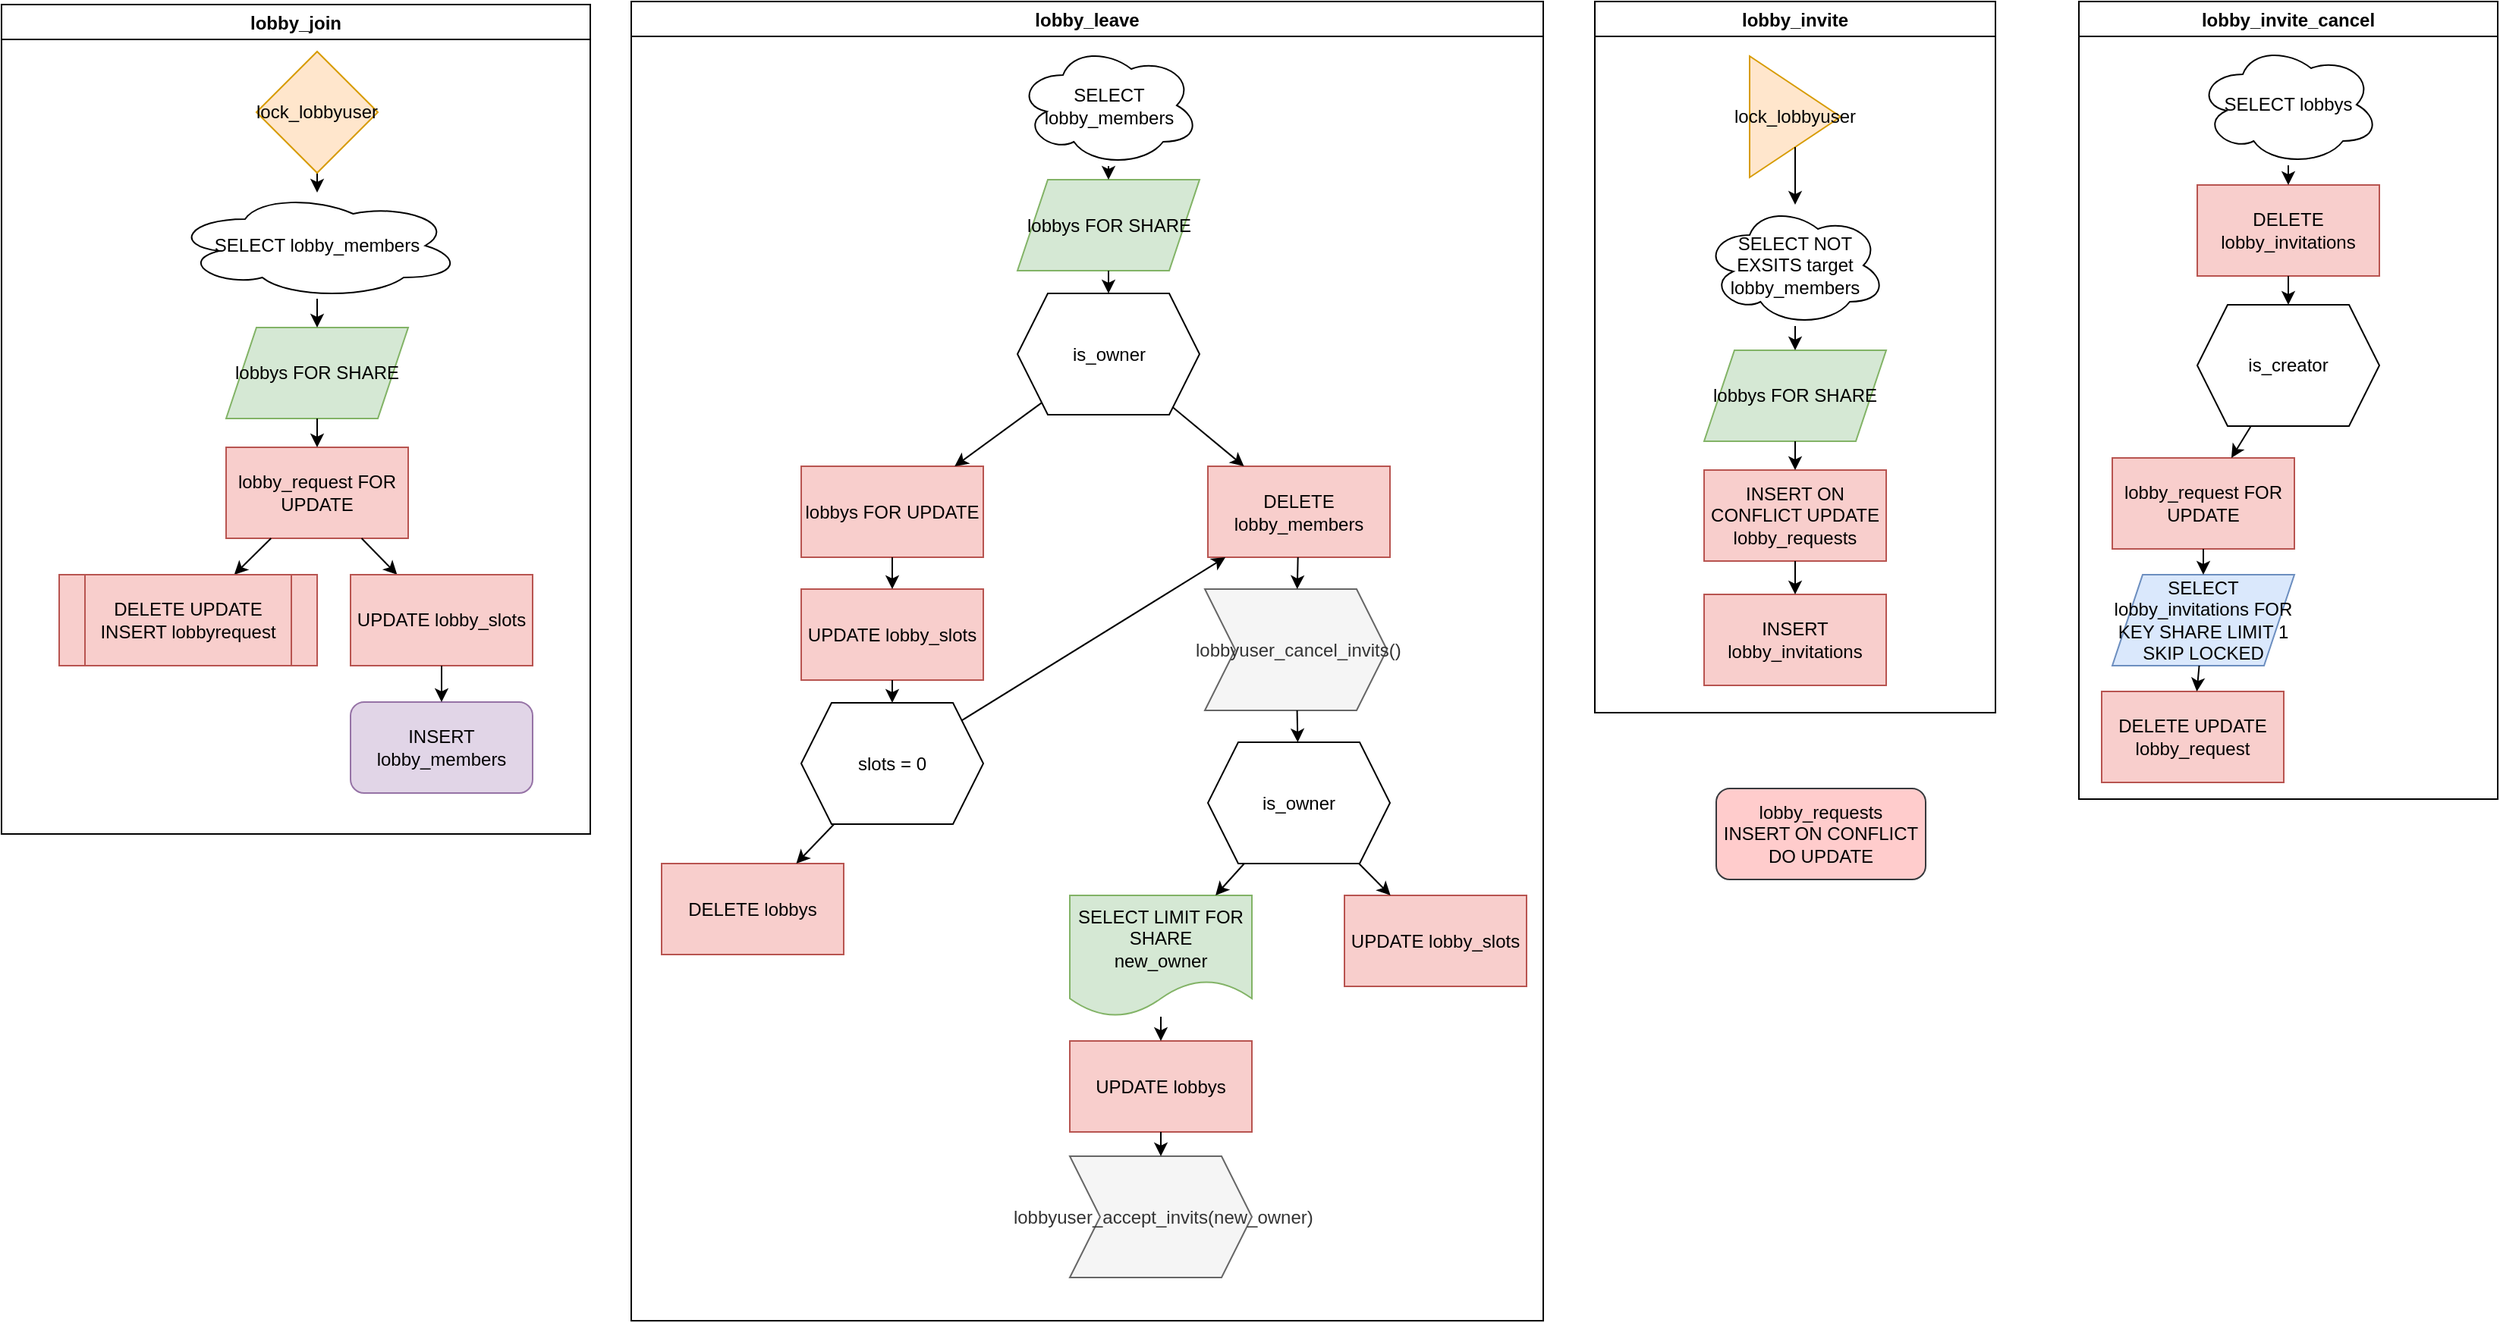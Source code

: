 <mxfile version="17.4.2" type="device"><diagram id="5n8HYII4dps_oQGfJcv4" name="Page-1"><mxGraphModel dx="2297" dy="951" grid="0" gridSize="10" guides="1" tooltips="1" connect="1" arrows="1" fold="1" page="0" pageScale="1" pageWidth="827" pageHeight="1169" math="0" shadow="0"><root><mxCell id="0"/><mxCell id="1" parent="0"/><mxCell id="jAlTLmNeURXq8MkzZGfx-23" value="lobby_join" style="swimlane;" vertex="1" parent="1"><mxGeometry x="-754" y="3" width="388" height="547" as="geometry"><mxRectangle x="-1070" y="6" width="87" height="23" as="alternateBounds"/></mxGeometry></mxCell><mxCell id="jAlTLmNeURXq8MkzZGfx-2" value="SELECT lobby_members" style="ellipse;shape=cloud;whiteSpace=wrap;html=1;" vertex="1" parent="jAlTLmNeURXq8MkzZGfx-23"><mxGeometry x="113" y="124" width="190" height="70" as="geometry"/></mxCell><mxCell id="jAlTLmNeURXq8MkzZGfx-5" value="lobbys FOR SHARE" style="shape=parallelogram;perimeter=parallelogramPerimeter;whiteSpace=wrap;html=1;fixedSize=1;fillColor=#d5e8d4;strokeColor=#82b366;" vertex="1" parent="jAlTLmNeURXq8MkzZGfx-23"><mxGeometry x="148" y="213" width="120" height="60" as="geometry"/></mxCell><mxCell id="jAlTLmNeURXq8MkzZGfx-6" value="lobby_request FOR UPDATE" style="rounded=0;whiteSpace=wrap;html=1;fillColor=#f8cecc;strokeColor=#b85450;" vertex="1" parent="jAlTLmNeURXq8MkzZGfx-23"><mxGeometry x="148" y="292" width="120" height="60" as="geometry"/></mxCell><mxCell id="jAlTLmNeURXq8MkzZGfx-8" value="" style="endArrow=classic;html=1;rounded=0;" edge="1" parent="jAlTLmNeURXq8MkzZGfx-23" source="jAlTLmNeURXq8MkzZGfx-6" target="jAlTLmNeURXq8MkzZGfx-18"><mxGeometry width="50" height="50" relative="1" as="geometry"><mxPoint x="113" y="391" as="sourcePoint"/><mxPoint x="161.333" y="496" as="targetPoint"/></mxGeometry></mxCell><mxCell id="jAlTLmNeURXq8MkzZGfx-9" value="" style="endArrow=classic;html=1;rounded=0;" edge="1" parent="jAlTLmNeURXq8MkzZGfx-23" source="jAlTLmNeURXq8MkzZGfx-6" target="jAlTLmNeURXq8MkzZGfx-19"><mxGeometry width="50" height="50" relative="1" as="geometry"><mxPoint x="199.25" y="441" as="sourcePoint"/><mxPoint x="302.111" y="496" as="targetPoint"/></mxGeometry></mxCell><mxCell id="jAlTLmNeURXq8MkzZGfx-12" value="" style="endArrow=classic;html=1;rounded=0;" edge="1" parent="jAlTLmNeURXq8MkzZGfx-23" source="jAlTLmNeURXq8MkzZGfx-17" target="jAlTLmNeURXq8MkzZGfx-2"><mxGeometry width="50" height="50" relative="1" as="geometry"><mxPoint x="208" y="79" as="sourcePoint"/><mxPoint x="613" y="351" as="targetPoint"/></mxGeometry></mxCell><mxCell id="jAlTLmNeURXq8MkzZGfx-13" value="" style="endArrow=classic;html=1;rounded=0;" edge="1" parent="jAlTLmNeURXq8MkzZGfx-23" source="jAlTLmNeURXq8MkzZGfx-2" target="jAlTLmNeURXq8MkzZGfx-5"><mxGeometry width="50" height="50" relative="1" as="geometry"><mxPoint x="563" y="401" as="sourcePoint"/><mxPoint x="323" y="261" as="targetPoint"/></mxGeometry></mxCell><mxCell id="jAlTLmNeURXq8MkzZGfx-14" value="" style="endArrow=classic;html=1;rounded=0;" edge="1" parent="jAlTLmNeURXq8MkzZGfx-23" source="jAlTLmNeURXq8MkzZGfx-5" target="jAlTLmNeURXq8MkzZGfx-6"><mxGeometry width="50" height="50" relative="1" as="geometry"><mxPoint x="218" y="271" as="sourcePoint"/><mxPoint x="218" y="231" as="targetPoint"/></mxGeometry></mxCell><mxCell id="jAlTLmNeURXq8MkzZGfx-17" value="lock_lobbyuser" style="rhombus;whiteSpace=wrap;html=1;fillColor=#ffe6cc;strokeColor=#d79b00;" vertex="1" parent="jAlTLmNeURXq8MkzZGfx-23"><mxGeometry x="168" y="31" width="80" height="80" as="geometry"/></mxCell><mxCell id="jAlTLmNeURXq8MkzZGfx-19" value="UPDATE lobby_slots" style="rounded=0;whiteSpace=wrap;html=1;fillColor=#f8cecc;strokeColor=#b85450;" vertex="1" parent="jAlTLmNeURXq8MkzZGfx-23"><mxGeometry x="230" y="376" width="120" height="60" as="geometry"/></mxCell><mxCell id="jAlTLmNeURXq8MkzZGfx-20" value="INSERT lobby_members" style="rounded=1;whiteSpace=wrap;html=1;fillColor=#e1d5e7;strokeColor=#9673a6;" vertex="1" parent="jAlTLmNeURXq8MkzZGfx-23"><mxGeometry x="230" y="460" width="120" height="60" as="geometry"/></mxCell><mxCell id="jAlTLmNeURXq8MkzZGfx-21" value="" style="endArrow=classic;html=1;rounded=0;" edge="1" parent="jAlTLmNeURXq8MkzZGfx-23" source="jAlTLmNeURXq8MkzZGfx-19" target="jAlTLmNeURXq8MkzZGfx-20"><mxGeometry width="50" height="50" relative="1" as="geometry"><mxPoint x="242.307" y="431" as="sourcePoint"/><mxPoint x="367" y="452" as="targetPoint"/></mxGeometry></mxCell><mxCell id="jAlTLmNeURXq8MkzZGfx-18" value="DELETE UPDATE INSERT lobbyrequest" style="shape=process;whiteSpace=wrap;html=1;backgroundOutline=1;fillColor=#f8cecc;strokeColor=#b85450;" vertex="1" parent="jAlTLmNeURXq8MkzZGfx-23"><mxGeometry x="38" y="376" width="170" height="60" as="geometry"/></mxCell><mxCell id="jAlTLmNeURXq8MkzZGfx-24" value="lobby_leave" style="swimlane;" vertex="1" parent="1"><mxGeometry x="-339" y="1" width="601" height="870" as="geometry"><mxRectangle x="-152" y="-74" width="96" height="23" as="alternateBounds"/></mxGeometry></mxCell><mxCell id="jAlTLmNeURXq8MkzZGfx-25" value="SELECT lobby_members" style="ellipse;shape=cloud;whiteSpace=wrap;html=1;" vertex="1" parent="jAlTLmNeURXq8MkzZGfx-24"><mxGeometry x="254.5" y="28.5" width="120" height="80" as="geometry"/></mxCell><mxCell id="jAlTLmNeURXq8MkzZGfx-26" value="lobbys FOR SHARE" style="shape=parallelogram;perimeter=parallelogramPerimeter;whiteSpace=wrap;html=1;fixedSize=1;fillColor=#d5e8d4;strokeColor=#82b366;" vertex="1" parent="jAlTLmNeURXq8MkzZGfx-24"><mxGeometry x="254.5" y="117.5" width="120" height="60" as="geometry"/></mxCell><mxCell id="jAlTLmNeURXq8MkzZGfx-28" value="is_owner" style="shape=hexagon;perimeter=hexagonPerimeter2;whiteSpace=wrap;html=1;fixedSize=1;" vertex="1" parent="jAlTLmNeURXq8MkzZGfx-24"><mxGeometry x="254.5" y="192.5" width="120" height="80" as="geometry"/></mxCell><mxCell id="jAlTLmNeURXq8MkzZGfx-30" value="lobbys FOR UPDATE" style="rounded=0;whiteSpace=wrap;html=1;fillColor=#f8cecc;strokeColor=#b85450;" vertex="1" parent="jAlTLmNeURXq8MkzZGfx-24"><mxGeometry x="112" y="306.5" width="120" height="60" as="geometry"/></mxCell><mxCell id="jAlTLmNeURXq8MkzZGfx-31" value="UPDATE lobby_slots" style="rounded=0;whiteSpace=wrap;html=1;fillColor=#f8cecc;strokeColor=#b85450;" vertex="1" parent="jAlTLmNeURXq8MkzZGfx-24"><mxGeometry x="112" y="387.5" width="120" height="60" as="geometry"/></mxCell><mxCell id="jAlTLmNeURXq8MkzZGfx-32" value="slots = 0" style="shape=hexagon;perimeter=hexagonPerimeter2;whiteSpace=wrap;html=1;fixedSize=1;" vertex="1" parent="jAlTLmNeURXq8MkzZGfx-24"><mxGeometry x="112" y="462.5" width="120" height="80" as="geometry"/></mxCell><mxCell id="jAlTLmNeURXq8MkzZGfx-33" value="DELETE lobbys" style="rounded=0;whiteSpace=wrap;html=1;fillColor=#f8cecc;strokeColor=#b85450;" vertex="1" parent="jAlTLmNeURXq8MkzZGfx-24"><mxGeometry x="20" y="568.5" width="120" height="60" as="geometry"/></mxCell><mxCell id="jAlTLmNeURXq8MkzZGfx-34" value="DELETE lobby_members" style="rounded=0;whiteSpace=wrap;html=1;fillColor=#f8cecc;strokeColor=#b85450;" vertex="1" parent="jAlTLmNeURXq8MkzZGfx-24"><mxGeometry x="380" y="306.5" width="120" height="60" as="geometry"/></mxCell><mxCell id="jAlTLmNeURXq8MkzZGfx-35" value="" style="endArrow=classic;html=1;rounded=0;" edge="1" parent="jAlTLmNeURXq8MkzZGfx-24" source="jAlTLmNeURXq8MkzZGfx-25" target="jAlTLmNeURXq8MkzZGfx-26"><mxGeometry width="50" height="50" relative="1" as="geometry"><mxPoint x="274" y="488.5" as="sourcePoint"/><mxPoint x="324" y="438.5" as="targetPoint"/></mxGeometry></mxCell><mxCell id="jAlTLmNeURXq8MkzZGfx-36" value="" style="endArrow=classic;html=1;rounded=0;" edge="1" parent="jAlTLmNeURXq8MkzZGfx-24" source="jAlTLmNeURXq8MkzZGfx-26" target="jAlTLmNeURXq8MkzZGfx-28"><mxGeometry width="50" height="50" relative="1" as="geometry"><mxPoint x="274" y="488.5" as="sourcePoint"/><mxPoint x="324" y="438.5" as="targetPoint"/></mxGeometry></mxCell><mxCell id="jAlTLmNeURXq8MkzZGfx-37" value="" style="endArrow=classic;html=1;rounded=0;" edge="1" parent="jAlTLmNeURXq8MkzZGfx-24" source="jAlTLmNeURXq8MkzZGfx-28" target="jAlTLmNeURXq8MkzZGfx-30"><mxGeometry width="50" height="50" relative="1" as="geometry"><mxPoint x="434" y="488.5" as="sourcePoint"/><mxPoint x="484" y="438.5" as="targetPoint"/></mxGeometry></mxCell><mxCell id="jAlTLmNeURXq8MkzZGfx-38" value="" style="endArrow=classic;html=1;rounded=0;" edge="1" parent="jAlTLmNeURXq8MkzZGfx-24" source="jAlTLmNeURXq8MkzZGfx-30" target="jAlTLmNeURXq8MkzZGfx-31"><mxGeometry width="50" height="50" relative="1" as="geometry"><mxPoint x="279.722" y="323.943" as="sourcePoint"/><mxPoint x="217.126" y="366.5" as="targetPoint"/></mxGeometry></mxCell><mxCell id="jAlTLmNeURXq8MkzZGfx-39" value="" style="endArrow=classic;html=1;rounded=0;" edge="1" parent="jAlTLmNeURXq8MkzZGfx-24" source="jAlTLmNeURXq8MkzZGfx-31" target="jAlTLmNeURXq8MkzZGfx-32"><mxGeometry width="50" height="50" relative="1" as="geometry"><mxPoint x="434" y="488.5" as="sourcePoint"/><mxPoint x="484" y="438.5" as="targetPoint"/></mxGeometry></mxCell><mxCell id="jAlTLmNeURXq8MkzZGfx-40" value="" style="endArrow=classic;html=1;rounded=0;" edge="1" parent="jAlTLmNeURXq8MkzZGfx-24" source="jAlTLmNeURXq8MkzZGfx-32" target="jAlTLmNeURXq8MkzZGfx-33"><mxGeometry width="50" height="50" relative="1" as="geometry"><mxPoint x="290" y="546.5" as="sourcePoint"/><mxPoint x="340" y="496.5" as="targetPoint"/></mxGeometry></mxCell><mxCell id="jAlTLmNeURXq8MkzZGfx-41" value="" style="endArrow=classic;html=1;rounded=0;" edge="1" parent="jAlTLmNeURXq8MkzZGfx-24" source="jAlTLmNeURXq8MkzZGfx-32" target="jAlTLmNeURXq8MkzZGfx-34"><mxGeometry width="50" height="50" relative="1" as="geometry"><mxPoint x="128.725" y="625.95" as="sourcePoint"/><mxPoint x="70.233" y="667.5" as="targetPoint"/></mxGeometry></mxCell><mxCell id="jAlTLmNeURXq8MkzZGfx-42" value="" style="endArrow=classic;html=1;rounded=0;" edge="1" parent="jAlTLmNeURXq8MkzZGfx-24" source="jAlTLmNeURXq8MkzZGfx-28" target="jAlTLmNeURXq8MkzZGfx-34"><mxGeometry width="50" height="50" relative="1" as="geometry"><mxPoint x="218.389" y="565.277" as="sourcePoint"/><mxPoint x="418.404" y="436.5" as="targetPoint"/></mxGeometry></mxCell><mxCell id="jAlTLmNeURXq8MkzZGfx-43" value="&amp;nbsp;lobbyuser_cancel_invits()" style="shape=step;perimeter=stepPerimeter;whiteSpace=wrap;html=1;fixedSize=1;fillColor=#f5f5f5;fontColor=#333333;strokeColor=#666666;" vertex="1" parent="jAlTLmNeURXq8MkzZGfx-24"><mxGeometry x="378" y="387.5" width="120" height="80" as="geometry"/></mxCell><mxCell id="jAlTLmNeURXq8MkzZGfx-44" value="is_owner" style="shape=hexagon;perimeter=hexagonPerimeter2;whiteSpace=wrap;html=1;fixedSize=1;" vertex="1" parent="jAlTLmNeURXq8MkzZGfx-24"><mxGeometry x="380" y="488.5" width="120" height="80" as="geometry"/></mxCell><mxCell id="jAlTLmNeURXq8MkzZGfx-45" value="SELECT LIMIT FOR SHARE&lt;br&gt;new_owner" style="shape=document;whiteSpace=wrap;html=1;boundedLbl=1;fillColor=#d5e8d4;strokeColor=#82b366;" vertex="1" parent="jAlTLmNeURXq8MkzZGfx-24"><mxGeometry x="289" y="589.5" width="120" height="80" as="geometry"/></mxCell><mxCell id="jAlTLmNeURXq8MkzZGfx-46" value="UPDATE lobbys" style="rounded=0;whiteSpace=wrap;html=1;fillColor=#f8cecc;strokeColor=#b85450;" vertex="1" parent="jAlTLmNeURXq8MkzZGfx-24"><mxGeometry x="289" y="685.5" width="120" height="60" as="geometry"/></mxCell><mxCell id="jAlTLmNeURXq8MkzZGfx-47" value="&amp;nbsp;lobbyuser_accept_invits(new_owner)" style="shape=step;perimeter=stepPerimeter;whiteSpace=wrap;html=1;fixedSize=1;fillColor=#f5f5f5;fontColor=#333333;strokeColor=#666666;" vertex="1" parent="jAlTLmNeURXq8MkzZGfx-24"><mxGeometry x="289" y="761.5" width="120" height="80" as="geometry"/></mxCell><mxCell id="jAlTLmNeURXq8MkzZGfx-48" value="UPDATE lobby_slots" style="rounded=0;whiteSpace=wrap;html=1;fillColor=#f8cecc;strokeColor=#b85450;" vertex="1" parent="jAlTLmNeURXq8MkzZGfx-24"><mxGeometry x="470" y="589.5" width="120" height="60" as="geometry"/></mxCell><mxCell id="jAlTLmNeURXq8MkzZGfx-49" value="" style="endArrow=classic;html=1;rounded=0;" edge="1" parent="jAlTLmNeURXq8MkzZGfx-24" source="jAlTLmNeURXq8MkzZGfx-34" target="jAlTLmNeURXq8MkzZGfx-43"><mxGeometry width="50" height="50" relative="1" as="geometry"><mxPoint x="218.389" y="565.277" as="sourcePoint"/><mxPoint x="418.404" y="436.5" as="targetPoint"/></mxGeometry></mxCell><mxCell id="jAlTLmNeURXq8MkzZGfx-50" value="" style="endArrow=classic;html=1;rounded=0;" edge="1" parent="jAlTLmNeURXq8MkzZGfx-24" source="jAlTLmNeURXq8MkzZGfx-43" target="jAlTLmNeURXq8MkzZGfx-44"><mxGeometry width="50" height="50" relative="1" as="geometry"><mxPoint x="593" y="519.5" as="sourcePoint"/><mxPoint x="465" y="492.5" as="targetPoint"/></mxGeometry></mxCell><mxCell id="jAlTLmNeURXq8MkzZGfx-52" value="" style="endArrow=classic;html=1;rounded=0;" edge="1" parent="jAlTLmNeURXq8MkzZGfx-24" source="jAlTLmNeURXq8MkzZGfx-44" target="jAlTLmNeURXq8MkzZGfx-48"><mxGeometry width="50" height="50" relative="1" as="geometry"><mxPoint x="465" y="572.5" as="sourcePoint"/><mxPoint x="465" y="624.5" as="targetPoint"/></mxGeometry></mxCell><mxCell id="jAlTLmNeURXq8MkzZGfx-53" value="" style="endArrow=classic;html=1;rounded=0;" edge="1" parent="jAlTLmNeURXq8MkzZGfx-24" source="jAlTLmNeURXq8MkzZGfx-44" target="jAlTLmNeURXq8MkzZGfx-45"><mxGeometry width="50" height="50" relative="1" as="geometry"><mxPoint x="511.813" y="690.874" as="sourcePoint"/><mxPoint x="553.75" y="714.5" as="targetPoint"/></mxGeometry></mxCell><mxCell id="jAlTLmNeURXq8MkzZGfx-54" value="" style="endArrow=classic;html=1;rounded=0;" edge="1" parent="jAlTLmNeURXq8MkzZGfx-24" source="jAlTLmNeURXq8MkzZGfx-45" target="jAlTLmNeURXq8MkzZGfx-46"><mxGeometry width="50" height="50" relative="1" as="geometry"><mxPoint x="418.559" y="691.619" as="sourcePoint"/><mxPoint x="333" y="835.5" as="targetPoint"/></mxGeometry></mxCell><mxCell id="jAlTLmNeURXq8MkzZGfx-55" value="" style="endArrow=classic;html=1;rounded=0;" edge="1" parent="jAlTLmNeURXq8MkzZGfx-24" source="jAlTLmNeURXq8MkzZGfx-46" target="jAlTLmNeURXq8MkzZGfx-47"><mxGeometry width="50" height="50" relative="1" as="geometry"><mxPoint x="328" y="826.5" as="sourcePoint"/><mxPoint x="328.0" y="807.5" as="targetPoint"/></mxGeometry></mxCell><mxCell id="jAlTLmNeURXq8MkzZGfx-56" value="lobby_invite" style="swimlane;" vertex="1" parent="1"><mxGeometry x="296" y="1" width="264" height="469" as="geometry"><mxRectangle x="-29" y="-74" width="97" height="23" as="alternateBounds"/></mxGeometry></mxCell><mxCell id="jAlTLmNeURXq8MkzZGfx-58" value="lock_lobbyuser" style="triangle;whiteSpace=wrap;html=1;fillColor=#ffe6cc;strokeColor=#d79b00;" vertex="1" parent="jAlTLmNeURXq8MkzZGfx-56"><mxGeometry x="102" y="36" width="60" height="80" as="geometry"/></mxCell><mxCell id="jAlTLmNeURXq8MkzZGfx-59" value="SELECT NOT EXSITS target lobby_members" style="ellipse;shape=cloud;whiteSpace=wrap;html=1;strokeColor=default;fillColor=default;" vertex="1" parent="jAlTLmNeURXq8MkzZGfx-56"><mxGeometry x="72" y="134" width="120" height="80" as="geometry"/></mxCell><mxCell id="jAlTLmNeURXq8MkzZGfx-61" value="lobbys FOR SHARE" style="shape=parallelogram;perimeter=parallelogramPerimeter;whiteSpace=wrap;html=1;fixedSize=1;strokeColor=#82b366;fillColor=#d5e8d4;" vertex="1" parent="jAlTLmNeURXq8MkzZGfx-56"><mxGeometry x="72" y="230" width="120" height="60" as="geometry"/></mxCell><mxCell id="jAlTLmNeURXq8MkzZGfx-62" value="INSERT ON CONFLICT UPDATE&lt;br&gt;lobby_requests" style="rounded=0;whiteSpace=wrap;html=1;strokeColor=#b85450;fillColor=#f8cecc;" vertex="1" parent="jAlTLmNeURXq8MkzZGfx-56"><mxGeometry x="72" y="309" width="120" height="60" as="geometry"/></mxCell><mxCell id="jAlTLmNeURXq8MkzZGfx-63" value="INSERT lobby_invitations" style="rounded=0;whiteSpace=wrap;html=1;strokeColor=#b85450;fillColor=#f8cecc;" vertex="1" parent="jAlTLmNeURXq8MkzZGfx-56"><mxGeometry x="72" y="391" width="120" height="60" as="geometry"/></mxCell><mxCell id="jAlTLmNeURXq8MkzZGfx-64" value="" style="endArrow=classic;html=1;rounded=0;" edge="1" parent="jAlTLmNeURXq8MkzZGfx-56" source="jAlTLmNeURXq8MkzZGfx-58" target="jAlTLmNeURXq8MkzZGfx-59"><mxGeometry width="50" height="50" relative="1" as="geometry"><mxPoint x="165.5" y="350" as="sourcePoint"/><mxPoint x="215.5" y="300" as="targetPoint"/></mxGeometry></mxCell><mxCell id="jAlTLmNeURXq8MkzZGfx-65" value="" style="endArrow=classic;html=1;rounded=0;" edge="1" parent="jAlTLmNeURXq8MkzZGfx-56" source="jAlTLmNeURXq8MkzZGfx-59" target="jAlTLmNeURXq8MkzZGfx-61"><mxGeometry width="50" height="50" relative="1" as="geometry"><mxPoint x="141.642" y="106.239" as="sourcePoint"/><mxPoint x="140.975" y="144.006" as="targetPoint"/></mxGeometry></mxCell><mxCell id="jAlTLmNeURXq8MkzZGfx-66" value="" style="endArrow=classic;html=1;rounded=0;" edge="1" parent="jAlTLmNeURXq8MkzZGfx-56" source="jAlTLmNeURXq8MkzZGfx-61" target="jAlTLmNeURXq8MkzZGfx-62"><mxGeometry width="50" height="50" relative="1" as="geometry"><mxPoint x="132.5" y="271" as="sourcePoint"/><mxPoint x="142.0" y="249" as="targetPoint"/></mxGeometry></mxCell><mxCell id="jAlTLmNeURXq8MkzZGfx-67" value="" style="endArrow=classic;html=1;rounded=0;" edge="1" parent="jAlTLmNeURXq8MkzZGfx-56" source="jAlTLmNeURXq8MkzZGfx-62" target="jAlTLmNeURXq8MkzZGfx-63"><mxGeometry width="50" height="50" relative="1" as="geometry"><mxPoint x="142.0" y="309" as="sourcePoint"/><mxPoint x="142.0" y="347.0" as="targetPoint"/></mxGeometry></mxCell><mxCell id="jAlTLmNeURXq8MkzZGfx-68" value="lobby_invite_cancel" style="swimlane;strokeColor=default;fillColor=default;" vertex="1" parent="1"><mxGeometry x="615" y="1" width="276" height="526" as="geometry"><mxRectangle x="233" y="94" width="141" height="23" as="alternateBounds"/></mxGeometry></mxCell><mxCell id="jAlTLmNeURXq8MkzZGfx-69" value="SELECT lobbys" style="ellipse;shape=cloud;whiteSpace=wrap;html=1;strokeColor=default;fillColor=default;" vertex="1" parent="jAlTLmNeURXq8MkzZGfx-68"><mxGeometry x="78" y="28" width="120" height="80" as="geometry"/></mxCell><mxCell id="jAlTLmNeURXq8MkzZGfx-70" value="DELETE lobby_invitations" style="rounded=0;whiteSpace=wrap;html=1;strokeColor=#b85450;fillColor=#f8cecc;" vertex="1" parent="jAlTLmNeURXq8MkzZGfx-68"><mxGeometry x="78" y="121" width="120" height="60" as="geometry"/></mxCell><mxCell id="jAlTLmNeURXq8MkzZGfx-79" value="" style="endArrow=classic;html=1;rounded=0;" edge="1" parent="jAlTLmNeURXq8MkzZGfx-68" source="jAlTLmNeURXq8MkzZGfx-69" target="jAlTLmNeURXq8MkzZGfx-70"><mxGeometry width="50" height="50" relative="1" as="geometry"><mxPoint x="179" y="128" as="sourcePoint"/><mxPoint x="179" y="144" as="targetPoint"/></mxGeometry></mxCell><mxCell id="jAlTLmNeURXq8MkzZGfx-76" value="DELETE UPDATE lobby_request" style="rounded=0;whiteSpace=wrap;html=1;strokeColor=#b85450;fillColor=#f8cecc;" vertex="1" parent="jAlTLmNeURXq8MkzZGfx-68"><mxGeometry x="15" y="455" width="120" height="60" as="geometry"/></mxCell><mxCell id="jAlTLmNeURXq8MkzZGfx-74" value="SELECT lobby_invitations FOR KEY SHARE LIMIT 1 SKIP LOCKED" style="shape=parallelogram;perimeter=parallelogramPerimeter;whiteSpace=wrap;html=1;fixedSize=1;strokeColor=#6c8ebf;fillColor=#dae8fc;" vertex="1" parent="jAlTLmNeURXq8MkzZGfx-68"><mxGeometry x="22" y="378" width="120" height="60" as="geometry"/></mxCell><mxCell id="jAlTLmNeURXq8MkzZGfx-71" value="lobby_request FOR UPDATE" style="rounded=0;whiteSpace=wrap;html=1;strokeColor=#b85450;fillColor=#f8cecc;" vertex="1" parent="jAlTLmNeURXq8MkzZGfx-68"><mxGeometry x="22" y="301" width="120" height="60" as="geometry"/></mxCell><mxCell id="jAlTLmNeURXq8MkzZGfx-80" value="" style="endArrow=classic;html=1;rounded=0;exitX=0.5;exitY=1;exitDx=0;exitDy=0;" edge="1" parent="jAlTLmNeURXq8MkzZGfx-68" source="jAlTLmNeURXq8MkzZGfx-71" target="jAlTLmNeURXq8MkzZGfx-74"><mxGeometry width="50" height="50" relative="1" as="geometry"><mxPoint x="341.286" y="250" as="sourcePoint"/><mxPoint x="338.714" y="295" as="targetPoint"/></mxGeometry></mxCell><mxCell id="jAlTLmNeURXq8MkzZGfx-81" value="" style="endArrow=classic;html=1;rounded=0;" edge="1" parent="jAlTLmNeURXq8MkzZGfx-68" source="jAlTLmNeURXq8MkzZGfx-74" target="jAlTLmNeURXq8MkzZGfx-76"><mxGeometry width="50" height="50" relative="1" as="geometry"><mxPoint x="327" y="404" as="sourcePoint"/><mxPoint x="337" y="376" as="targetPoint"/></mxGeometry></mxCell><mxCell id="jAlTLmNeURXq8MkzZGfx-82" value="is_creator" style="shape=hexagon;perimeter=hexagonPerimeter2;whiteSpace=wrap;html=1;fixedSize=1;strokeColor=default;fillColor=default;" vertex="1" parent="jAlTLmNeURXq8MkzZGfx-68"><mxGeometry x="78" y="200" width="120" height="80" as="geometry"/></mxCell><mxCell id="jAlTLmNeURXq8MkzZGfx-83" value="" style="endArrow=classic;html=1;rounded=0;" edge="1" parent="jAlTLmNeURXq8MkzZGfx-68" source="jAlTLmNeURXq8MkzZGfx-70" target="jAlTLmNeURXq8MkzZGfx-82"><mxGeometry width="50" height="50" relative="1" as="geometry"><mxPoint x="61" y="369" as="sourcePoint"/><mxPoint x="111" y="319" as="targetPoint"/></mxGeometry></mxCell><mxCell id="jAlTLmNeURXq8MkzZGfx-84" value="" style="endArrow=classic;html=1;rounded=0;" edge="1" parent="jAlTLmNeURXq8MkzZGfx-68" source="jAlTLmNeURXq8MkzZGfx-82" target="jAlTLmNeURXq8MkzZGfx-71"><mxGeometry width="50" height="50" relative="1" as="geometry"><mxPoint x="61" y="369" as="sourcePoint"/><mxPoint x="111" y="319" as="targetPoint"/></mxGeometry></mxCell><mxCell id="jAlTLmNeURXq8MkzZGfx-91" value="lobby_requests&lt;br&gt;INSERT ON CONFLICT DO UPDATE" style="rounded=1;whiteSpace=wrap;html=1;strokeColor=#36393d;fillColor=#ffcccc;gradientDirection=north;" vertex="1" parent="1"><mxGeometry x="376" y="520" width="138" height="60" as="geometry"/></mxCell></root></mxGraphModel></diagram></mxfile>